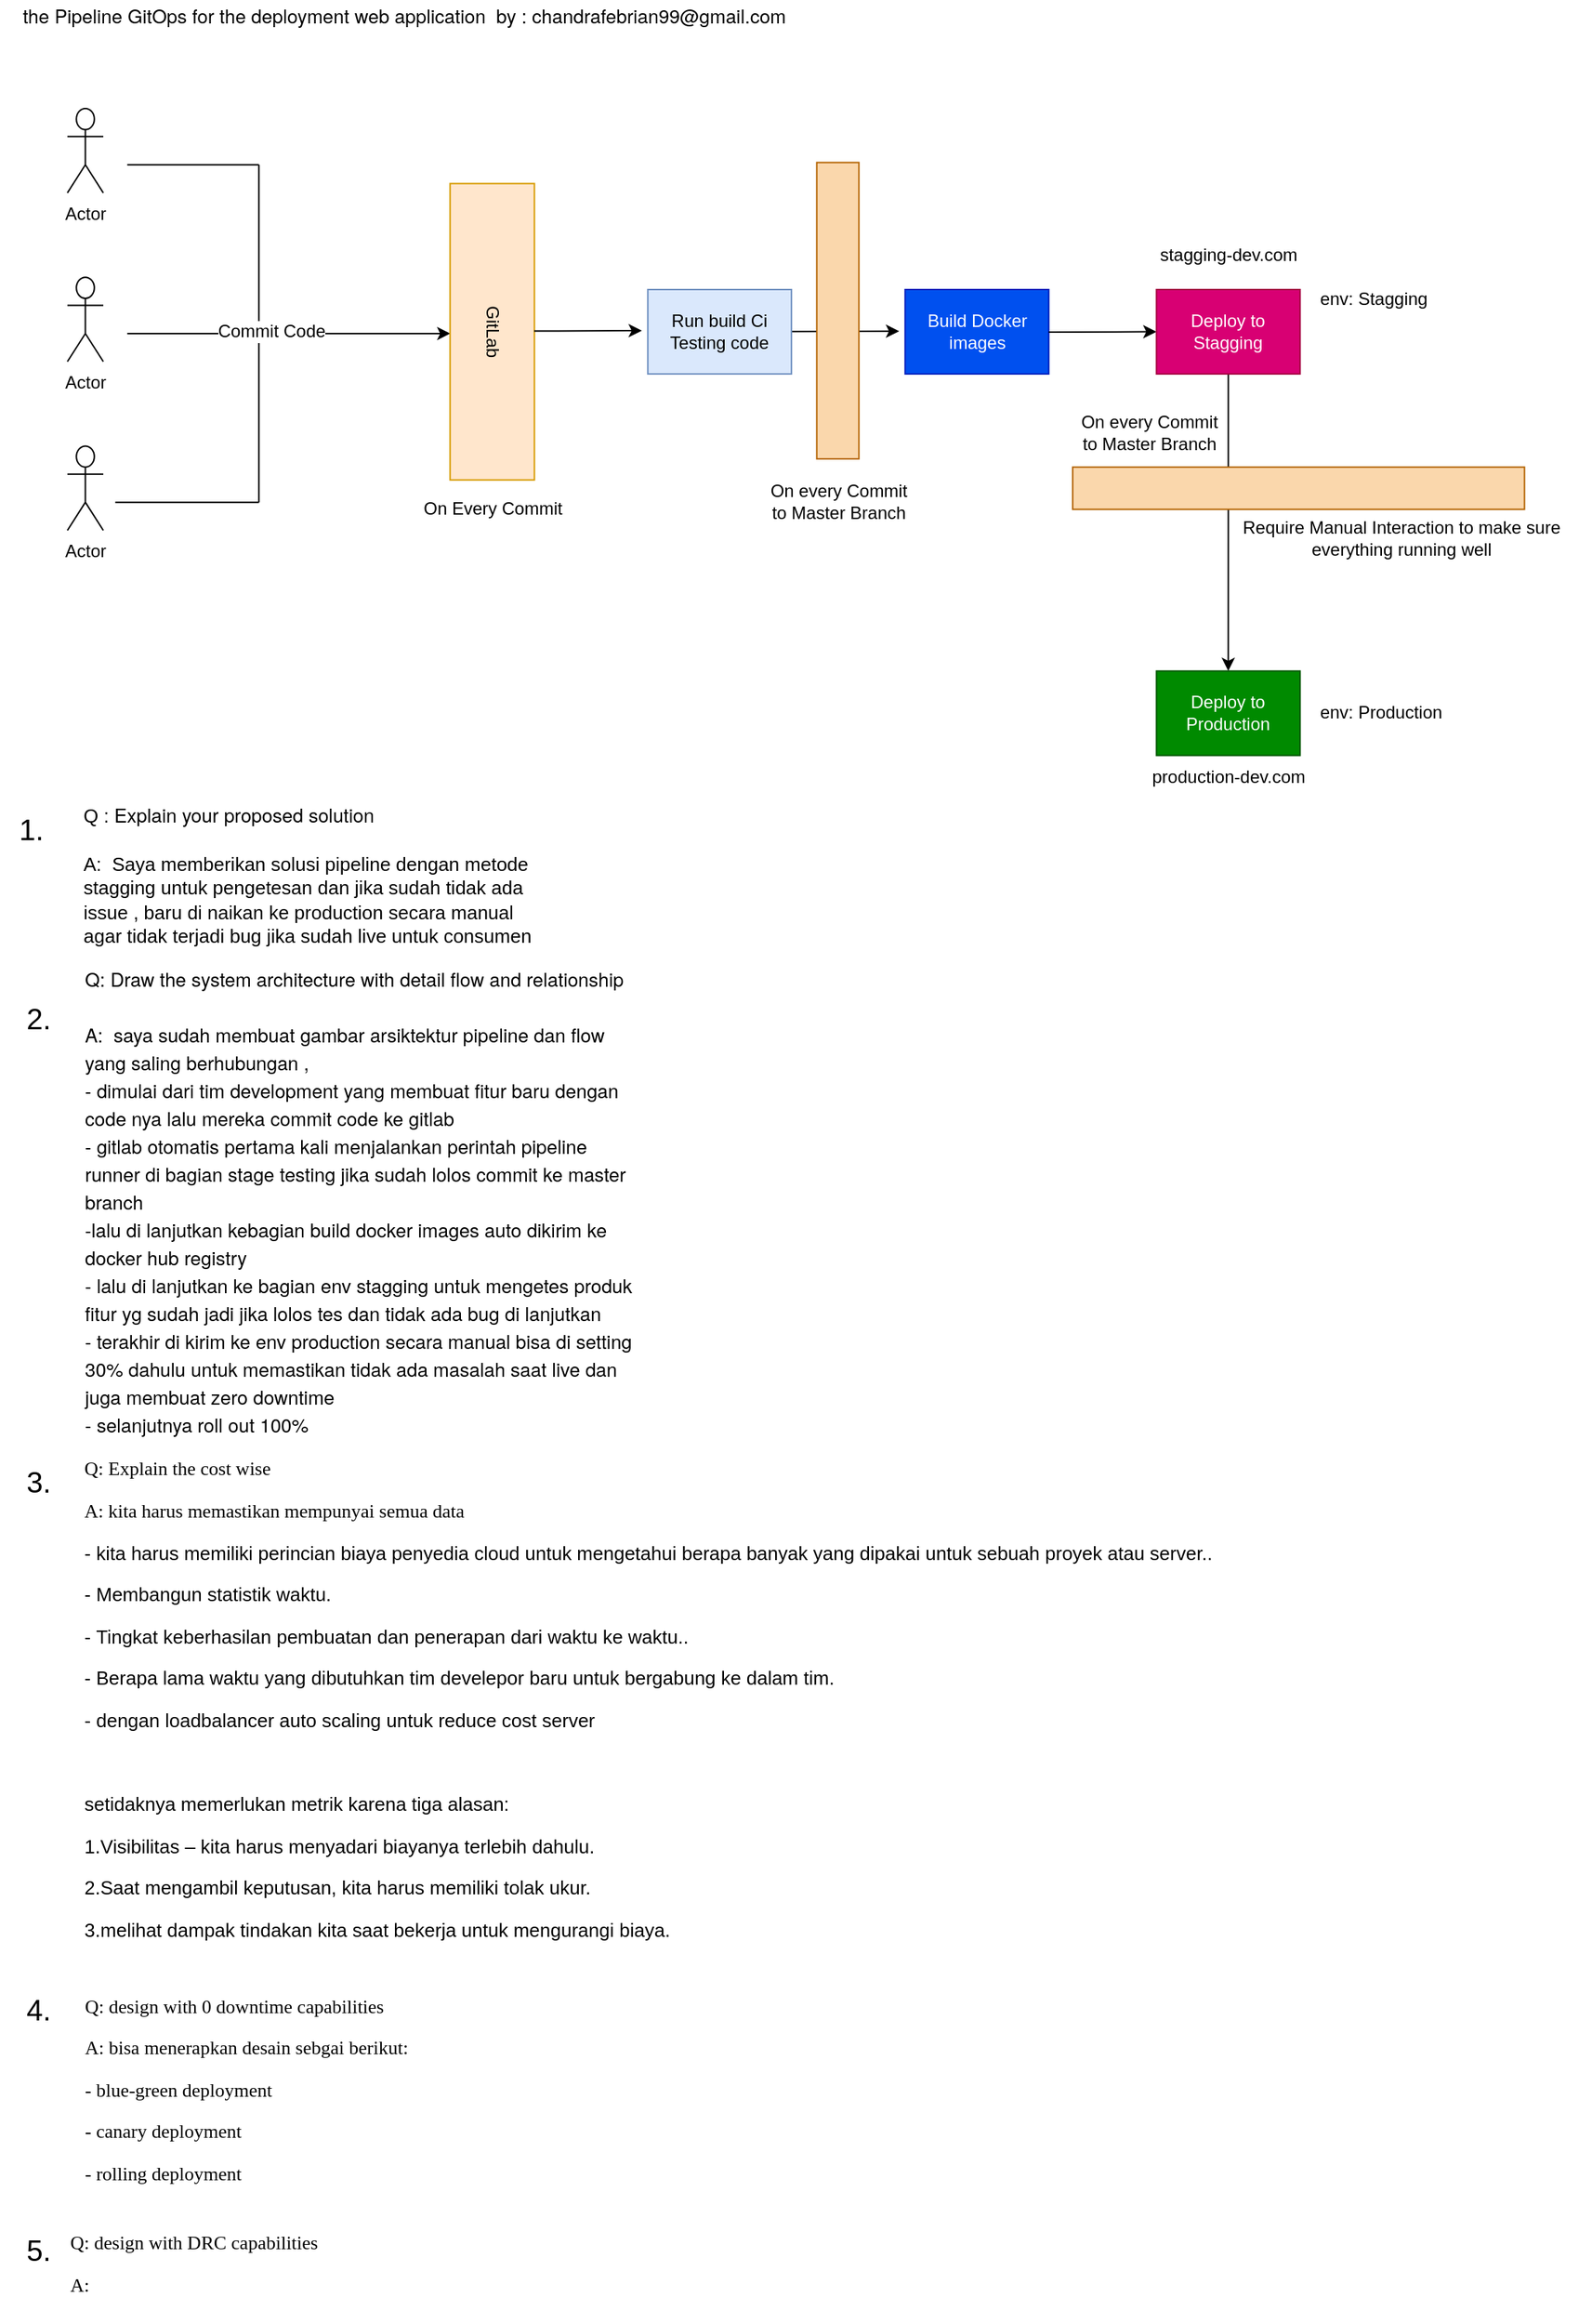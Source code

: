 <mxfile version="20.4.0" type="github">
  <diagram id="zloy9zrLZ1wWkiFGT145" name="Page-1">
    <mxGraphModel dx="1183" dy="806" grid="1" gridSize="10" guides="1" tooltips="1" connect="1" arrows="1" fold="1" page="1" pageScale="1" pageWidth="1169" pageHeight="1654" math="0" shadow="0">
      <root>
        <mxCell id="0" />
        <mxCell id="1" parent="0" />
        <mxCell id="oYzulSO1W2avh9bHJtCn-14" value="&lt;div style=&quot;font-size: 13px;&quot; title=&quot;Page 2&quot; class=&quot;page&quot;&gt;&lt;div style=&quot;background-color: rgb(255, 255, 255); font-size: 13px;&quot; class=&quot;section&quot;&gt;&lt;div class=&quot;layoutArea&quot; style=&quot;font-size: 13px;&quot;&gt;&lt;div class=&quot;column&quot; style=&quot;font-size: 13px;&quot;&gt;&lt;ol style=&quot;list-style-type: none; font-size: 13px;&quot; start=&quot;0&quot;&gt;&lt;li style=&quot;font-size: 13px;&quot;&gt;&lt;p style=&quot;font-size: 13px;&quot;&gt;&lt;font face=&quot;Verdana&quot; style=&quot;font-size: 13px;&quot;&gt;Q:&amp;nbsp;&lt;/font&gt;&lt;span style=&quot;font-family: Verdana; font-size: 13px;&quot;&gt;design with 0 downtime capabilities&lt;/span&gt;&lt;/p&gt;&lt;p style=&quot;font-size: 13px;&quot;&gt;&lt;span style=&quot;font-family: Verdana; font-size: 13px;&quot;&gt;A: bisa menerapkan desain sebgai berikut:&amp;nbsp;&lt;/span&gt;&lt;/p&gt;&lt;p style=&quot;font-size: 13px;&quot;&gt;&lt;span style=&quot;font-family: Verdana; font-size: 13px;&quot;&gt;- blue-green deployment&lt;/span&gt;&lt;/p&gt;&lt;p style=&quot;font-size: 13px;&quot;&gt;&lt;span style=&quot;font-family: Verdana; font-size: 13px;&quot;&gt;- canary deployment&lt;/span&gt;&lt;/p&gt;&lt;p style=&quot;font-size: 13px;&quot;&gt;&lt;span style=&quot;font-family: Verdana; font-size: 13px;&quot;&gt;- rolling deployment&lt;/span&gt;&lt;/p&gt;&lt;div style=&quot;font-size: 13px;&quot; title=&quot;Page 2&quot; class=&quot;page&quot;&gt;&lt;div class=&quot;section&quot; style=&quot;font-size: 13px;&quot;&gt;&lt;div class=&quot;layoutArea&quot; style=&quot;font-size: 13px;&quot;&gt;&lt;div class=&quot;column&quot; style=&quot;font-size: 13px;&quot;&gt;&lt;ol style=&quot;list-style-type: none; font-size: 13px;&quot; start=&quot;0&quot;&gt;&lt;li style=&quot;font-size: 13px;&quot;&gt;&lt;p style=&quot;font-size: 13px;&quot;&gt;&lt;/p&gt;&lt;/li&gt;&lt;/ol&gt;&lt;/div&gt;&lt;/div&gt;&lt;/div&gt;&lt;/div&gt;&lt;/li&gt;&lt;/ol&gt;&lt;/div&gt;&lt;/div&gt;&lt;/div&gt;&lt;/div&gt;" style="text;html=1;align=left;verticalAlign=middle;resizable=0;points=[];autosize=1;strokeColor=none;fillColor=none;fontSize=13;" vertex="1" parent="1">
          <mxGeometry x="40" y="1376" width="350" height="170" as="geometry" />
        </mxCell>
        <mxCell id="tNd2uU0bsCmuSxHjag_w-1" value="" style="group;movable=1;resizable=1;rotatable=1;deletable=1;editable=1;connectable=1;labelBackgroundColor=default;" parent="1" vertex="1" connectable="0">
          <mxGeometry x="70" y="110" width="1004.51" height="471.224" as="geometry" />
        </mxCell>
        <mxCell id="tNd2uU0bsCmuSxHjag_w-3" value="Actor" style="shape=umlActor;verticalLabelPosition=bottom;verticalAlign=top;html=1;outlineConnect=0;" parent="tNd2uU0bsCmuSxHjag_w-1" vertex="1">
          <mxGeometry width="24.5" height="57.551" as="geometry" />
        </mxCell>
        <mxCell id="tNd2uU0bsCmuSxHjag_w-4" value="Actor" style="shape=umlActor;verticalLabelPosition=bottom;verticalAlign=top;html=1;outlineConnect=0;" parent="tNd2uU0bsCmuSxHjag_w-1" vertex="1">
          <mxGeometry y="115.102" width="24.5" height="57.551" as="geometry" />
        </mxCell>
        <mxCell id="tNd2uU0bsCmuSxHjag_w-5" value="Actor" style="shape=umlActor;verticalLabelPosition=bottom;verticalAlign=top;html=1;outlineConnect=0;" parent="tNd2uU0bsCmuSxHjag_w-1" vertex="1">
          <mxGeometry y="230.204" width="24.5" height="57.551" as="geometry" />
        </mxCell>
        <mxCell id="tNd2uU0bsCmuSxHjag_w-6" value="" style="endArrow=none;html=1;rounded=0;" parent="tNd2uU0bsCmuSxHjag_w-1" edge="1">
          <mxGeometry width="50" height="50" relative="1" as="geometry">
            <mxPoint x="40.834" y="38.367" as="sourcePoint" />
            <mxPoint x="130.668" y="38.367" as="targetPoint" />
          </mxGeometry>
        </mxCell>
        <mxCell id="tNd2uU0bsCmuSxHjag_w-7" value="" style="endArrow=none;html=1;rounded=0;" parent="tNd2uU0bsCmuSxHjag_w-1" edge="1">
          <mxGeometry width="50" height="50" relative="1" as="geometry">
            <mxPoint x="40.834" y="153.469" as="sourcePoint" />
            <mxPoint x="130.668" y="153.469" as="targetPoint" />
          </mxGeometry>
        </mxCell>
        <mxCell id="tNd2uU0bsCmuSxHjag_w-8" value="" style="endArrow=none;html=1;rounded=0;" parent="tNd2uU0bsCmuSxHjag_w-1" edge="1">
          <mxGeometry width="50" height="50" relative="1" as="geometry">
            <mxPoint x="32.667" y="268.571" as="sourcePoint" />
            <mxPoint x="130.668" y="268.571" as="targetPoint" />
          </mxGeometry>
        </mxCell>
        <mxCell id="tNd2uU0bsCmuSxHjag_w-9" value="" style="endArrow=none;html=1;rounded=0;" parent="tNd2uU0bsCmuSxHjag_w-1" edge="1">
          <mxGeometry width="50" height="50" relative="1" as="geometry">
            <mxPoint x="130.668" y="38.367" as="sourcePoint" />
            <mxPoint x="130.668" y="268.571" as="targetPoint" />
          </mxGeometry>
        </mxCell>
        <mxCell id="tNd2uU0bsCmuSxHjag_w-10" value="" style="endArrow=classic;html=1;rounded=0;" parent="tNd2uU0bsCmuSxHjag_w-1" edge="1">
          <mxGeometry width="50" height="50" relative="1" as="geometry">
            <mxPoint x="130.668" y="153.469" as="sourcePoint" />
            <mxPoint x="261.336" y="153.469" as="targetPoint" />
          </mxGeometry>
        </mxCell>
        <mxCell id="tNd2uU0bsCmuSxHjag_w-11" value="Commit Code" style="text;html=1;align=center;verticalAlign=middle;resizable=0;points=[];autosize=1;strokeColor=none;fillColor=none;labelBackgroundColor=default;" parent="tNd2uU0bsCmuSxHjag_w-1" vertex="1">
          <mxGeometry x="88.851" y="137.272" width="100" height="30" as="geometry" />
        </mxCell>
        <mxCell id="tNd2uU0bsCmuSxHjag_w-12" value="GitLab" style="rounded=0;whiteSpace=wrap;html=1;rotation=90;fillColor=#ffe6cc;strokeColor=#d79b00;" parent="tNd2uU0bsCmuSxHjag_w-1" vertex="1">
          <mxGeometry x="188.856" y="123.495" width="202.127" height="57.551" as="geometry" />
        </mxCell>
        <mxCell id="tNd2uU0bsCmuSxHjag_w-13" value="" style="endArrow=classic;html=1;rounded=0;" parent="tNd2uU0bsCmuSxHjag_w-1" edge="1">
          <mxGeometry width="50" height="50" relative="1" as="geometry">
            <mxPoint x="318.503" y="151.791" as="sourcePoint" />
            <mxPoint x="392.004" y="151.551" as="targetPoint" />
            <Array as="points">
              <mxPoint x="383.837" y="151.551" />
            </Array>
          </mxGeometry>
        </mxCell>
        <mxCell id="tNd2uU0bsCmuSxHjag_w-15" value="" style="endArrow=classic;html=1;rounded=0;" parent="tNd2uU0bsCmuSxHjag_w-1" edge="1">
          <mxGeometry width="50" height="50" relative="1" as="geometry">
            <mxPoint x="494.088" y="152.107" as="sourcePoint" />
            <mxPoint x="567.589" y="151.868" as="targetPoint" />
            <Array as="points">
              <mxPoint x="559.422" y="151.868" />
            </Array>
          </mxGeometry>
        </mxCell>
        <mxCell id="tNd2uU0bsCmuSxHjag_w-14" value="Run build Ci&lt;br&gt;Testing code" style="rounded=0;whiteSpace=wrap;html=1;fillColor=#dae8fc;strokeColor=#6c8ebf;" parent="tNd2uU0bsCmuSxHjag_w-1" vertex="1">
          <mxGeometry x="396.087" y="123.495" width="98.001" height="57.551" as="geometry" />
        </mxCell>
        <mxCell id="tNd2uU0bsCmuSxHjag_w-16" value="On Every Commit" style="text;html=1;align=center;verticalAlign=middle;resizable=0;points=[];autosize=1;strokeColor=none;fillColor=none;labelBackgroundColor=default;" parent="tNd2uU0bsCmuSxHjag_w-1" vertex="1">
          <mxGeometry x="229.916" y="257.757" width="120" height="30" as="geometry" />
        </mxCell>
        <mxCell id="tNd2uU0bsCmuSxHjag_w-17" value="On every Commit&lt;br&gt;to Master Branch" style="text;html=1;align=center;verticalAlign=middle;resizable=0;points=[];autosize=1;strokeColor=none;fillColor=none;" parent="tNd2uU0bsCmuSxHjag_w-1" vertex="1">
          <mxGeometry x="465.735" y="247.76" width="120" height="40" as="geometry" />
        </mxCell>
        <mxCell id="tNd2uU0bsCmuSxHjag_w-18" value="Build Docker images" style="rounded=0;whiteSpace=wrap;html=1;fillColor=#0050ef;fontColor=#ffffff;strokeColor=#001DBC;" parent="tNd2uU0bsCmuSxHjag_w-1" vertex="1">
          <mxGeometry x="571.672" y="123.495" width="98.001" height="57.551" as="geometry" />
        </mxCell>
        <mxCell id="tNd2uU0bsCmuSxHjag_w-19" value="" style="endArrow=classic;html=1;rounded=0;" parent="tNd2uU0bsCmuSxHjag_w-1" edge="1">
          <mxGeometry width="50" height="50" relative="1" as="geometry">
            <mxPoint x="669.673" y="152.51" as="sourcePoint" />
            <mxPoint x="743.174" y="152.27" as="targetPoint" />
            <Array as="points">
              <mxPoint x="735.007" y="152.27" />
            </Array>
          </mxGeometry>
        </mxCell>
        <mxCell id="tNd2uU0bsCmuSxHjag_w-20" style="edgeStyle=orthogonalEdgeStyle;rounded=0;orthogonalLoop=1;jettySize=auto;html=1;" parent="tNd2uU0bsCmuSxHjag_w-1" source="tNd2uU0bsCmuSxHjag_w-21" edge="1">
          <mxGeometry relative="1" as="geometry">
            <mxPoint x="792.175" y="383.673" as="targetPoint" />
          </mxGeometry>
        </mxCell>
        <mxCell id="tNd2uU0bsCmuSxHjag_w-21" value="Deploy to Stagging" style="rounded=0;whiteSpace=wrap;html=1;fillColor=#d80073;fontColor=#ffffff;strokeColor=#A50040;" parent="tNd2uU0bsCmuSxHjag_w-1" vertex="1">
          <mxGeometry x="743.174" y="123.495" width="98.001" height="57.551" as="geometry" />
        </mxCell>
        <mxCell id="tNd2uU0bsCmuSxHjag_w-22" value="env: Stagging" style="text;html=1;align=center;verticalAlign=middle;resizable=0;points=[];autosize=1;strokeColor=none;fillColor=none;" parent="tNd2uU0bsCmuSxHjag_w-1" vertex="1">
          <mxGeometry x="841.175" y="115.102" width="100" height="30" as="geometry" />
        </mxCell>
        <mxCell id="tNd2uU0bsCmuSxHjag_w-23" value="" style="rounded=0;whiteSpace=wrap;html=1;rotation=-180;fillColor=#fad7ac;strokeColor=#b46504;" parent="tNd2uU0bsCmuSxHjag_w-1" vertex="1">
          <mxGeometry x="686.007" y="244.592" width="308.295" height="28.776" as="geometry" />
        </mxCell>
        <mxCell id="tNd2uU0bsCmuSxHjag_w-24" value="Deploy to Production" style="rounded=0;whiteSpace=wrap;html=1;fillColor=#008a00;fontColor=#ffffff;strokeColor=#005700;" parent="tNd2uU0bsCmuSxHjag_w-1" vertex="1">
          <mxGeometry x="743.174" y="383.673" width="98.001" height="57.551" as="geometry" />
        </mxCell>
        <mxCell id="tNd2uU0bsCmuSxHjag_w-25" value="env: Production" style="text;html=1;align=center;verticalAlign=middle;resizable=0;points=[];autosize=1;strokeColor=none;fillColor=none;" parent="tNd2uU0bsCmuSxHjag_w-1" vertex="1">
          <mxGeometry x="841.178" y="397.453" width="110" height="30" as="geometry" />
        </mxCell>
        <mxCell id="tNd2uU0bsCmuSxHjag_w-26" value="Require Manual Interaction to make sure&lt;br&gt;everything running well" style="text;html=1;align=center;verticalAlign=middle;resizable=1;points=[];autosize=1;strokeColor=none;fillColor=none;movable=1;rotatable=1;deletable=1;editable=1;connectable=1;" parent="tNd2uU0bsCmuSxHjag_w-1" vertex="1">
          <mxGeometry x="789.998" y="273.367" width="240" height="40" as="geometry" />
        </mxCell>
        <mxCell id="tNd2uU0bsCmuSxHjag_w-27" value="On every Commit&lt;br&gt;to Master Branch" style="text;html=1;align=center;verticalAlign=middle;resizable=0;points=[];autosize=1;strokeColor=none;fillColor=none;" parent="tNd2uU0bsCmuSxHjag_w-1" vertex="1">
          <mxGeometry x="677.84" y="201.429" width="120" height="40" as="geometry" />
        </mxCell>
        <mxCell id="tNd2uU0bsCmuSxHjag_w-28" value="stagging-dev.com" style="text;html=1;align=center;verticalAlign=middle;resizable=0;points=[];autosize=1;strokeColor=none;fillColor=none;" parent="tNd2uU0bsCmuSxHjag_w-1" vertex="1">
          <mxGeometry x="732.177" y="85.099" width="120" height="30" as="geometry" />
        </mxCell>
        <mxCell id="tNd2uU0bsCmuSxHjag_w-29" value="production-dev.com" style="text;html=1;align=center;verticalAlign=middle;resizable=0;points=[];autosize=1;strokeColor=none;fillColor=none;" parent="tNd2uU0bsCmuSxHjag_w-1" vertex="1">
          <mxGeometry x="727.174" y="441.224" width="130" height="30" as="geometry" />
        </mxCell>
        <mxCell id="tNd2uU0bsCmuSxHjag_w-2" value="" style="rounded=0;whiteSpace=wrap;html=1;rotation=90;fillColor=#fad7ac;strokeColor=#b46504;" parent="tNd2uU0bsCmuSxHjag_w-1" vertex="1">
          <mxGeometry x="424.671" y="123.495" width="202.127" height="28.776" as="geometry" />
        </mxCell>
        <mxCell id="tNd2uU0bsCmuSxHjag_w-30" value="&lt;p style=&quot;margin: 0px; font-stretch: normal; font-size: 13px; line-height: normal; font-family: &amp;quot;Helvetica Neue&amp;quot;;&quot;&gt;the Pipeline GitOps for the deployment web application &amp;nbsp;by : chandrafebrian99@gmail.com&lt;/p&gt;&lt;p style=&quot;margin: 0px; font-stretch: normal; font-size: 13px; line-height: normal; font-family: &amp;quot;Helvetica Neue&amp;quot;;&quot;&gt;&lt;br&gt;&lt;/p&gt;" style="text;html=1;strokeColor=none;fillColor=none;align=center;verticalAlign=middle;whiteSpace=wrap;rounded=0;" parent="1" vertex="1">
          <mxGeometry x="30" y="40" width="540" height="30" as="geometry" />
        </mxCell>
        <mxCell id="oYzulSO1W2avh9bHJtCn-2" value="&lt;div style=&quot;text-align: left; font-size: 13px;&quot;&gt;&lt;br style=&quot;font-size: 13px;&quot;&gt;&lt;/div&gt;&lt;div style=&quot;text-align: left; font-size: 13px;&quot;&gt;Q :&amp;nbsp;&lt;span style=&quot;font-family: &amp;quot;Helvetica Neue&amp;quot;; font-size: 13px;&quot;&gt;Explain your proposed solution&lt;/span&gt;&lt;/div&gt;&lt;span style=&quot;font-family: &amp;quot;Helvetica Neue&amp;quot;; font-size: 13px;&quot;&gt;&lt;div style=&quot;text-align: left; font-size: 13px;&quot;&gt;&lt;span style=&quot;font-family: Helvetica; font-size: 13px;&quot;&gt;&lt;br style=&quot;font-size: 13px;&quot;&gt;&lt;/span&gt;&lt;/div&gt;&lt;div style=&quot;text-align: left; font-size: 13px;&quot;&gt;&lt;span style=&quot;font-family: Helvetica; font-size: 13px;&quot;&gt;A: &amp;nbsp;Saya memberikan solusi pipeline dengan metode stagging untuk pengetesan dan jika sudah tidak ada issue , baru di naikan ke production secara manual agar tidak terjadi bug jika sudah live untuk consumen&lt;/span&gt;&lt;/div&gt;&lt;/span&gt;" style="text;html=1;strokeColor=none;fillColor=none;align=center;verticalAlign=middle;whiteSpace=wrap;rounded=0;labelBackgroundColor=default;fontSize=13;" vertex="1" parent="1">
          <mxGeometry x="80" y="610" width="310" height="30" as="geometry" />
        </mxCell>
        <mxCell id="oYzulSO1W2avh9bHJtCn-4" value="&lt;p style=&quot;margin: 0px; font-stretch: normal; font-size: 13px; line-height: normal; font-family: &amp;quot;Helvetica Neue&amp;quot;;&quot;&gt;Q: Draw the system architecture with detail flow and relationship&lt;/p&gt;&lt;p style=&quot;margin: 0px; font-stretch: normal; font-size: 13px; line-height: normal; font-family: &amp;quot;Helvetica Neue&amp;quot;;&quot;&gt;&lt;br&gt;&lt;/p&gt;&lt;p style=&quot;margin: 0px; font-stretch: normal; font-size: 13px; line-height: normal; font-family: &amp;quot;Helvetica Neue&amp;quot;;&quot;&gt;A: &amp;nbsp;saya sudah membuat gambar arsiktektur pipeline dan flow yang saling berhubungan ,&amp;nbsp;&lt;/p&gt;&lt;p style=&quot;margin: 0px; font-stretch: normal; font-size: 13px; line-height: normal; font-family: &amp;quot;Helvetica Neue&amp;quot;;&quot;&gt;- dimulai dari tim development yang membuat fitur baru dengan code nya lalu mereka commit code ke gitlab&lt;/p&gt;&lt;p style=&quot;margin: 0px; font-stretch: normal; font-size: 13px; line-height: normal; font-family: &amp;quot;Helvetica Neue&amp;quot;;&quot;&gt;- gitlab otomatis pertama kali menjalankan perintah pipeline runner di bagian stage testing jika sudah lolos commit ke master branch&lt;/p&gt;&lt;p style=&quot;margin: 0px; font-stretch: normal; font-size: 13px; line-height: normal; font-family: &amp;quot;Helvetica Neue&amp;quot;;&quot;&gt;-lalu di lanjutkan kebagian build docker images auto dikirim ke docker hub registry&amp;nbsp;&lt;/p&gt;&lt;p style=&quot;margin: 0px; font-stretch: normal; font-size: 13px; line-height: normal; font-family: &amp;quot;Helvetica Neue&amp;quot;;&quot;&gt;- lalu di lanjutkan ke bagian env stagging untuk mengetes produk fitur yg sudah jadi jika lolos tes dan tidak ada bug di lanjutkan&lt;/p&gt;&lt;p style=&quot;margin: 0px; font-stretch: normal; font-size: 13px; line-height: normal; font-family: &amp;quot;Helvetica Neue&amp;quot;;&quot;&gt;- terakhir di kirim ke env production secara manual bisa di setting 30% dahulu untuk memastikan tidak ada masalah saat live dan juga membuat zero downtime&amp;nbsp;&lt;/p&gt;&lt;p style=&quot;margin: 0px; font-stretch: normal; font-size: 13px; line-height: normal; font-family: &amp;quot;Helvetica Neue&amp;quot;;&quot;&gt;- selanjutnya roll out 100%&amp;nbsp;&lt;/p&gt;" style="text;html=1;strokeColor=none;fillColor=none;align=left;verticalAlign=middle;whiteSpace=wrap;rounded=0;labelBackgroundColor=default;" vertex="1" parent="1">
          <mxGeometry x="80" y="840" width="380" height="30" as="geometry" />
        </mxCell>
        <mxCell id="oYzulSO1W2avh9bHJtCn-9" value="&lt;div style=&quot;text-align: start; font-size: 13px;&quot; title=&quot;Page 2&quot; class=&quot;page&quot;&gt;&lt;div style=&quot;background-color: rgb(255, 255, 255); font-size: 13px;&quot; class=&quot;section&quot;&gt;&lt;div class=&quot;layoutArea&quot; style=&quot;font-size: 13px;&quot;&gt;&lt;div class=&quot;column&quot; style=&quot;font-size: 13px;&quot;&gt;&lt;ol style=&quot;list-style-type: none; font-size: 13px;&quot; start=&quot;0&quot;&gt;&lt;li style=&quot;font-size: 13px;&quot;&gt;&lt;p style=&quot;font-size: 13px;&quot;&gt;&lt;span style=&quot;font-family: Verdana; font-size: 13px;&quot;&gt;&lt;font style=&quot;font-size: 13px;&quot;&gt;Q: Explain the cost wise&lt;/font&gt;&lt;/span&gt;&lt;/p&gt;&lt;p style=&quot;font-size: 13px;&quot;&gt;&lt;font face=&quot;Verdana&quot; style=&quot;font-size: 13px;&quot;&gt;A: kita harus memastikan mempunyai semua data&lt;/font&gt;&lt;/p&gt;&lt;p style=&quot;font-size: 13px;&quot;&gt;- kita&lt;span style=&quot;font-family: inherit;&quot;&gt;&amp;nbsp;harus memiliki perincian biaya penyedia cloud untuk mengetahui berapa banyak yang dipakai untuk sebuah proyek atau server.&lt;/span&gt;.&lt;br&gt;&lt;/p&gt;&lt;p style=&quot;font-size: 13px;&quot;&gt;-&amp;nbsp;&lt;span style=&quot;font-family: inherit; font-size: 13px;&quot;&gt;Membangun statistik waktu.&lt;/span&gt;&lt;/p&gt;&lt;p style=&quot;font-size: 13px;&quot;&gt;-&amp;nbsp;&lt;span style=&quot;font-family: inherit; font-size: 13px;&quot;&gt;Tingkat keberhasilan pembuatan dan penerapan dari waktu ke waktu.&lt;/span&gt;.&lt;/p&gt;&lt;p style=&quot;font-size: 13px;&quot;&gt;-&amp;nbsp;&lt;span style=&quot;font-family: inherit; font-size: 13px;&quot;&gt;Berapa lama waktu yang dibutuhkan tim develepor baru untuk bergabung ke dalam tim.&lt;/span&gt;&lt;/p&gt;&lt;p style=&quot;font-size: 13px;&quot;&gt;&lt;span style=&quot;font-family: inherit; font-size: 13px;&quot;&gt;- dengan loadbalancer auto scaling untuk reduce cost server&lt;/span&gt;&lt;/p&gt;&lt;p style=&quot;font-size: 13px;&quot;&gt;&lt;span style=&quot;font-family: inherit; font-size: 13px;&quot;&gt;&lt;br style=&quot;font-size: 13px;&quot;&gt;&lt;/span&gt;&lt;/p&gt;&lt;p style=&quot;font-size: 13px;&quot;&gt;&lt;span style=&quot;font-family: inherit; font-size: 13px;&quot;&gt;setidaknya memerlukan metrik karena tiga alasan:&lt;/span&gt;&lt;/p&gt;&lt;p style=&quot;font-size: 13px;&quot;&gt;&lt;span style=&quot;font-family: inherit; font-size: 13px;&quot;&gt;1.Visibilitas – kita harus menyadari biayanya terlebih dahulu.&lt;/span&gt;&lt;/p&gt;&lt;p style=&quot;font-size: 13px;&quot;&gt;&lt;span style=&quot;font-family: inherit; font-size: 13px;&quot;&gt;2.Saat mengambil keputusan, kita harus memiliki tolak ukur.&lt;/span&gt;&lt;/p&gt;&lt;p style=&quot;font-size: 13px;&quot;&gt;&lt;span style=&quot;font-family: inherit; font-size: 13px;&quot;&gt;3.melihat dampak tindakan kita saat bekerja untuk mengurangi biaya.&lt;/span&gt;&lt;/p&gt;&lt;/li&gt;&lt;/ol&gt;&lt;/div&gt;&lt;/div&gt;&lt;/div&gt;&lt;/div&gt;" style="text;html=1;align=center;verticalAlign=middle;resizable=0;points=[];autosize=1;strokeColor=none;fillColor=none;fontSize=13;" vertex="1" parent="1">
          <mxGeometry x="31" y="1015" width="830" height="360" as="geometry" />
        </mxCell>
        <mxCell id="oYzulSO1W2avh9bHJtCn-10" value="1." style="text;html=1;align=center;verticalAlign=middle;resizable=0;points=[];autosize=1;strokeColor=none;fillColor=none;labelBackgroundColor=default;fontSize=20;" vertex="1" parent="1">
          <mxGeometry x="24.996" y="581.227" width="40" height="40" as="geometry" />
        </mxCell>
        <mxCell id="oYzulSO1W2avh9bHJtCn-11" value="2." style="text;html=1;align=center;verticalAlign=middle;resizable=0;points=[];autosize=1;strokeColor=none;fillColor=none;labelBackgroundColor=default;fontSize=20;" vertex="1" parent="1">
          <mxGeometry x="29.996" y="709.997" width="40" height="40" as="geometry" />
        </mxCell>
        <mxCell id="oYzulSO1W2avh9bHJtCn-12" value="3." style="text;html=1;align=center;verticalAlign=middle;resizable=0;points=[];autosize=1;strokeColor=none;fillColor=none;labelBackgroundColor=default;fontSize=20;" vertex="1" parent="1">
          <mxGeometry x="29.996" y="1025.997" width="40" height="40" as="geometry" />
        </mxCell>
        <mxCell id="oYzulSO1W2avh9bHJtCn-13" value="4." style="text;html=1;align=center;verticalAlign=middle;resizable=0;points=[];autosize=1;strokeColor=none;fillColor=none;labelBackgroundColor=default;fontSize=20;" vertex="1" parent="1">
          <mxGeometry x="29.996" y="1385.997" width="40" height="40" as="geometry" />
        </mxCell>
        <mxCell id="oYzulSO1W2avh9bHJtCn-15" value="&lt;div style=&quot;font-size: 13px;&quot; title=&quot;Page 2&quot; class=&quot;page&quot;&gt;&lt;div style=&quot;background-color: rgb(255, 255, 255); font-size: 13px;&quot; class=&quot;section&quot;&gt;&lt;div class=&quot;layoutArea&quot; style=&quot;font-size: 13px;&quot;&gt;&lt;div class=&quot;column&quot; style=&quot;font-size: 13px;&quot;&gt;&lt;ol style=&quot;list-style-type: none; font-size: 13px;&quot; start=&quot;0&quot;&gt;&lt;li style=&quot;font-size: 13px;&quot;&gt;&lt;p style=&quot;font-size: 13px;&quot;&gt;&lt;font face=&quot;Verdana&quot; style=&quot;font-size: 13px;&quot;&gt;Q:&amp;nbsp;&lt;/font&gt;&lt;span style=&quot;font-family: Verdana; font-size: 13px;&quot;&gt;design with DRC capabilities&lt;/span&gt;&lt;/p&gt;&lt;p style=&quot;font-size: 13px;&quot;&gt;&lt;span style=&quot;font-family: Verdana; font-size: 13px;&quot;&gt;A:&amp;nbsp;&lt;/span&gt;&lt;/p&gt;&lt;div style=&quot;font-size: 13px;&quot; title=&quot;Page 2&quot; class=&quot;page&quot;&gt;&lt;div class=&quot;section&quot; style=&quot;font-size: 13px;&quot;&gt;&lt;div class=&quot;layoutArea&quot; style=&quot;font-size: 13px;&quot;&gt;&lt;div class=&quot;column&quot; style=&quot;font-size: 13px;&quot;&gt;&lt;ol style=&quot;list-style-type: none; font-size: 13px;&quot; start=&quot;0&quot;&gt;&lt;li style=&quot;font-size: 13px;&quot;&gt;&lt;p style=&quot;font-size: 13px;&quot;&gt;&lt;/p&gt;&lt;/li&gt;&lt;/ol&gt;&lt;/div&gt;&lt;/div&gt;&lt;/div&gt;&lt;/div&gt;&lt;/li&gt;&lt;/ol&gt;&lt;/div&gt;&lt;/div&gt;&lt;/div&gt;&lt;/div&gt;" style="text;html=1;align=left;verticalAlign=middle;resizable=0;points=[];autosize=1;strokeColor=none;fillColor=none;fontSize=13;" vertex="1" parent="1">
          <mxGeometry x="30" y="1540" width="270" height="80" as="geometry" />
        </mxCell>
        <mxCell id="oYzulSO1W2avh9bHJtCn-16" value="5." style="text;html=1;align=center;verticalAlign=middle;resizable=0;points=[];autosize=1;strokeColor=none;fillColor=none;labelBackgroundColor=default;fontSize=20;" vertex="1" parent="1">
          <mxGeometry x="29.996" y="1549.997" width="40" height="40" as="geometry" />
        </mxCell>
      </root>
    </mxGraphModel>
  </diagram>
</mxfile>

